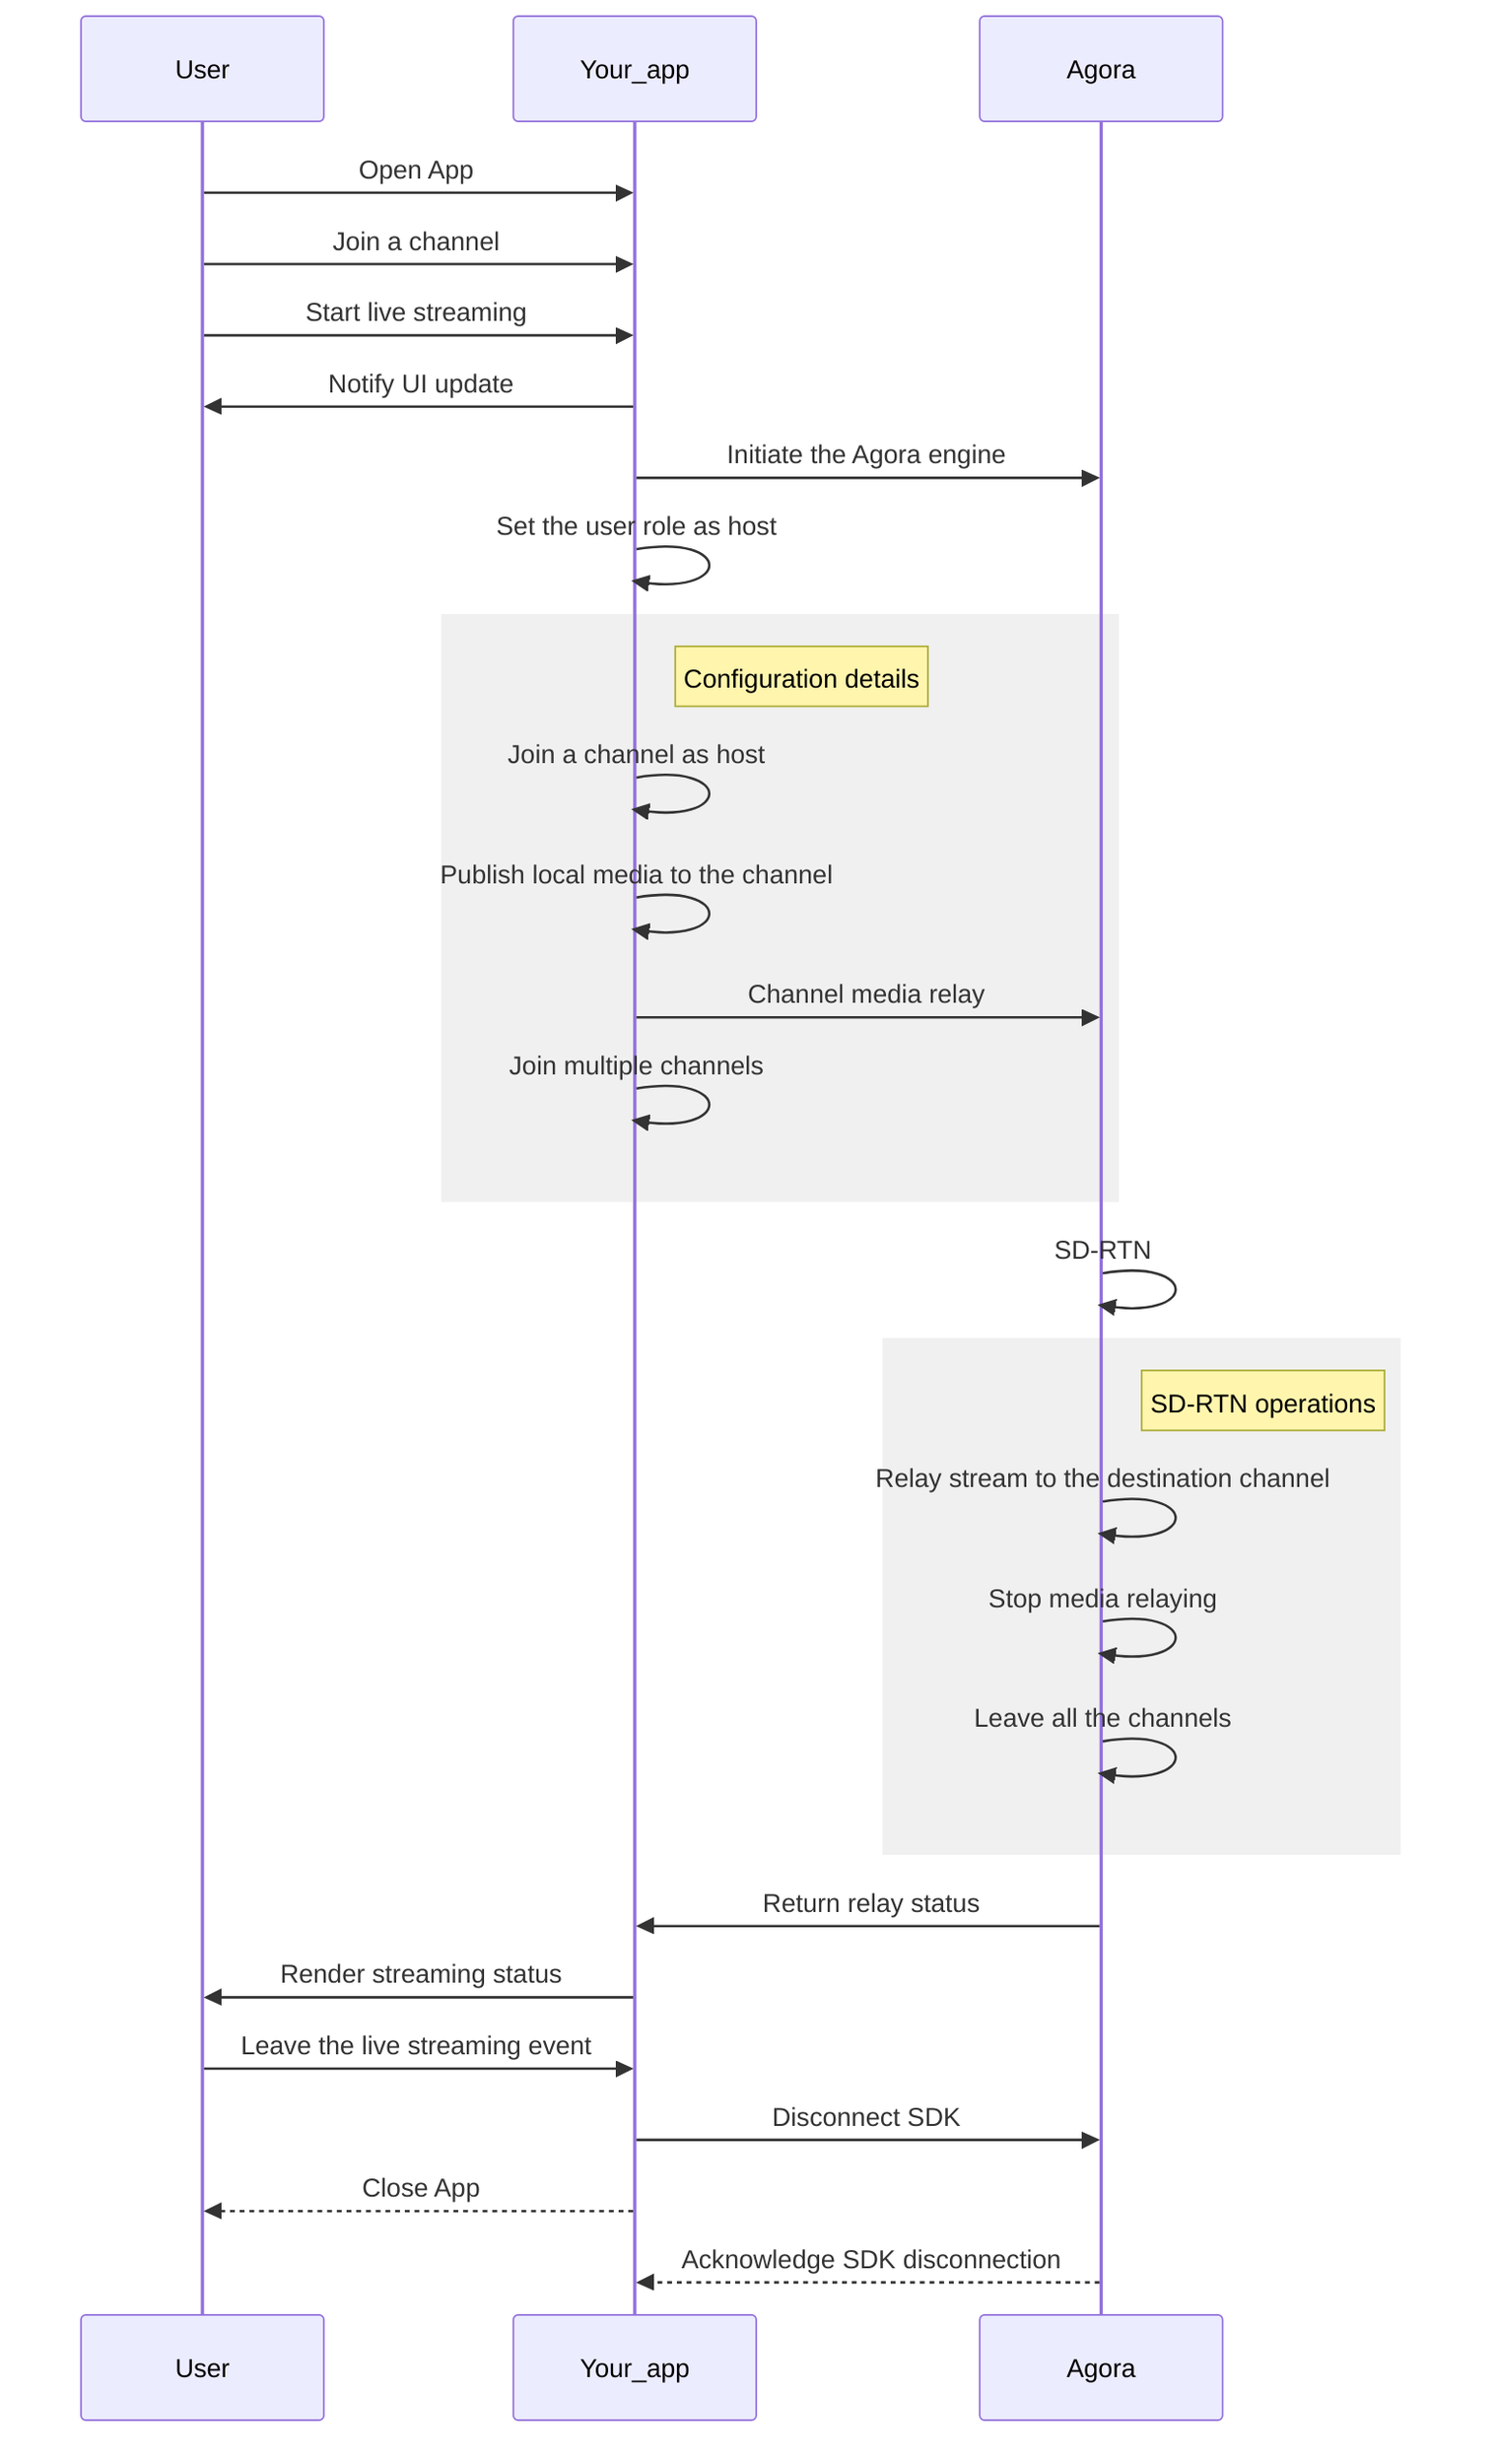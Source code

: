 sequenceDiagram
    participant User
    participant Your_app
    participant Agora

    User->>Your_app: Open App
    User->>Your_app: Join a channel
    User->>Your_app: Start live streaming

    Your_app->>User: Notify UI update
    Your_app->>Agora: Initiate the Agora engine

    Your_app->>Your_app: Set the user role as host
    rect rgb(240, 240, 240)
        note right of Your_app: Configuration details
        Your_app->>Your_app: Join a channel as host
        Your_app->>Your_app: Publish local media to the channel
        Your_app->>Agora: Channel media relay
        Your_app->>Your_app: Join multiple channels
    end

    Agora->>Agora: SD-RTN
    rect rgb(240, 240, 240)
        note right of Agora: SD-RTN operations
        Agora->>Agora: Relay stream to the destination channel
        Agora->>Agora: Stop media relaying
        Agora->>Agora: Leave all the channels
    end

    Agora->>Your_app: Return relay status
    Your_app->>User: Render streaming status
    User->>Your_app: Leave the live streaming event
    Your_app->>Agora: Disconnect SDK

    Your_app-->>User: Close App
    Agora-->>Your_app: Acknowledge SDK disconnection